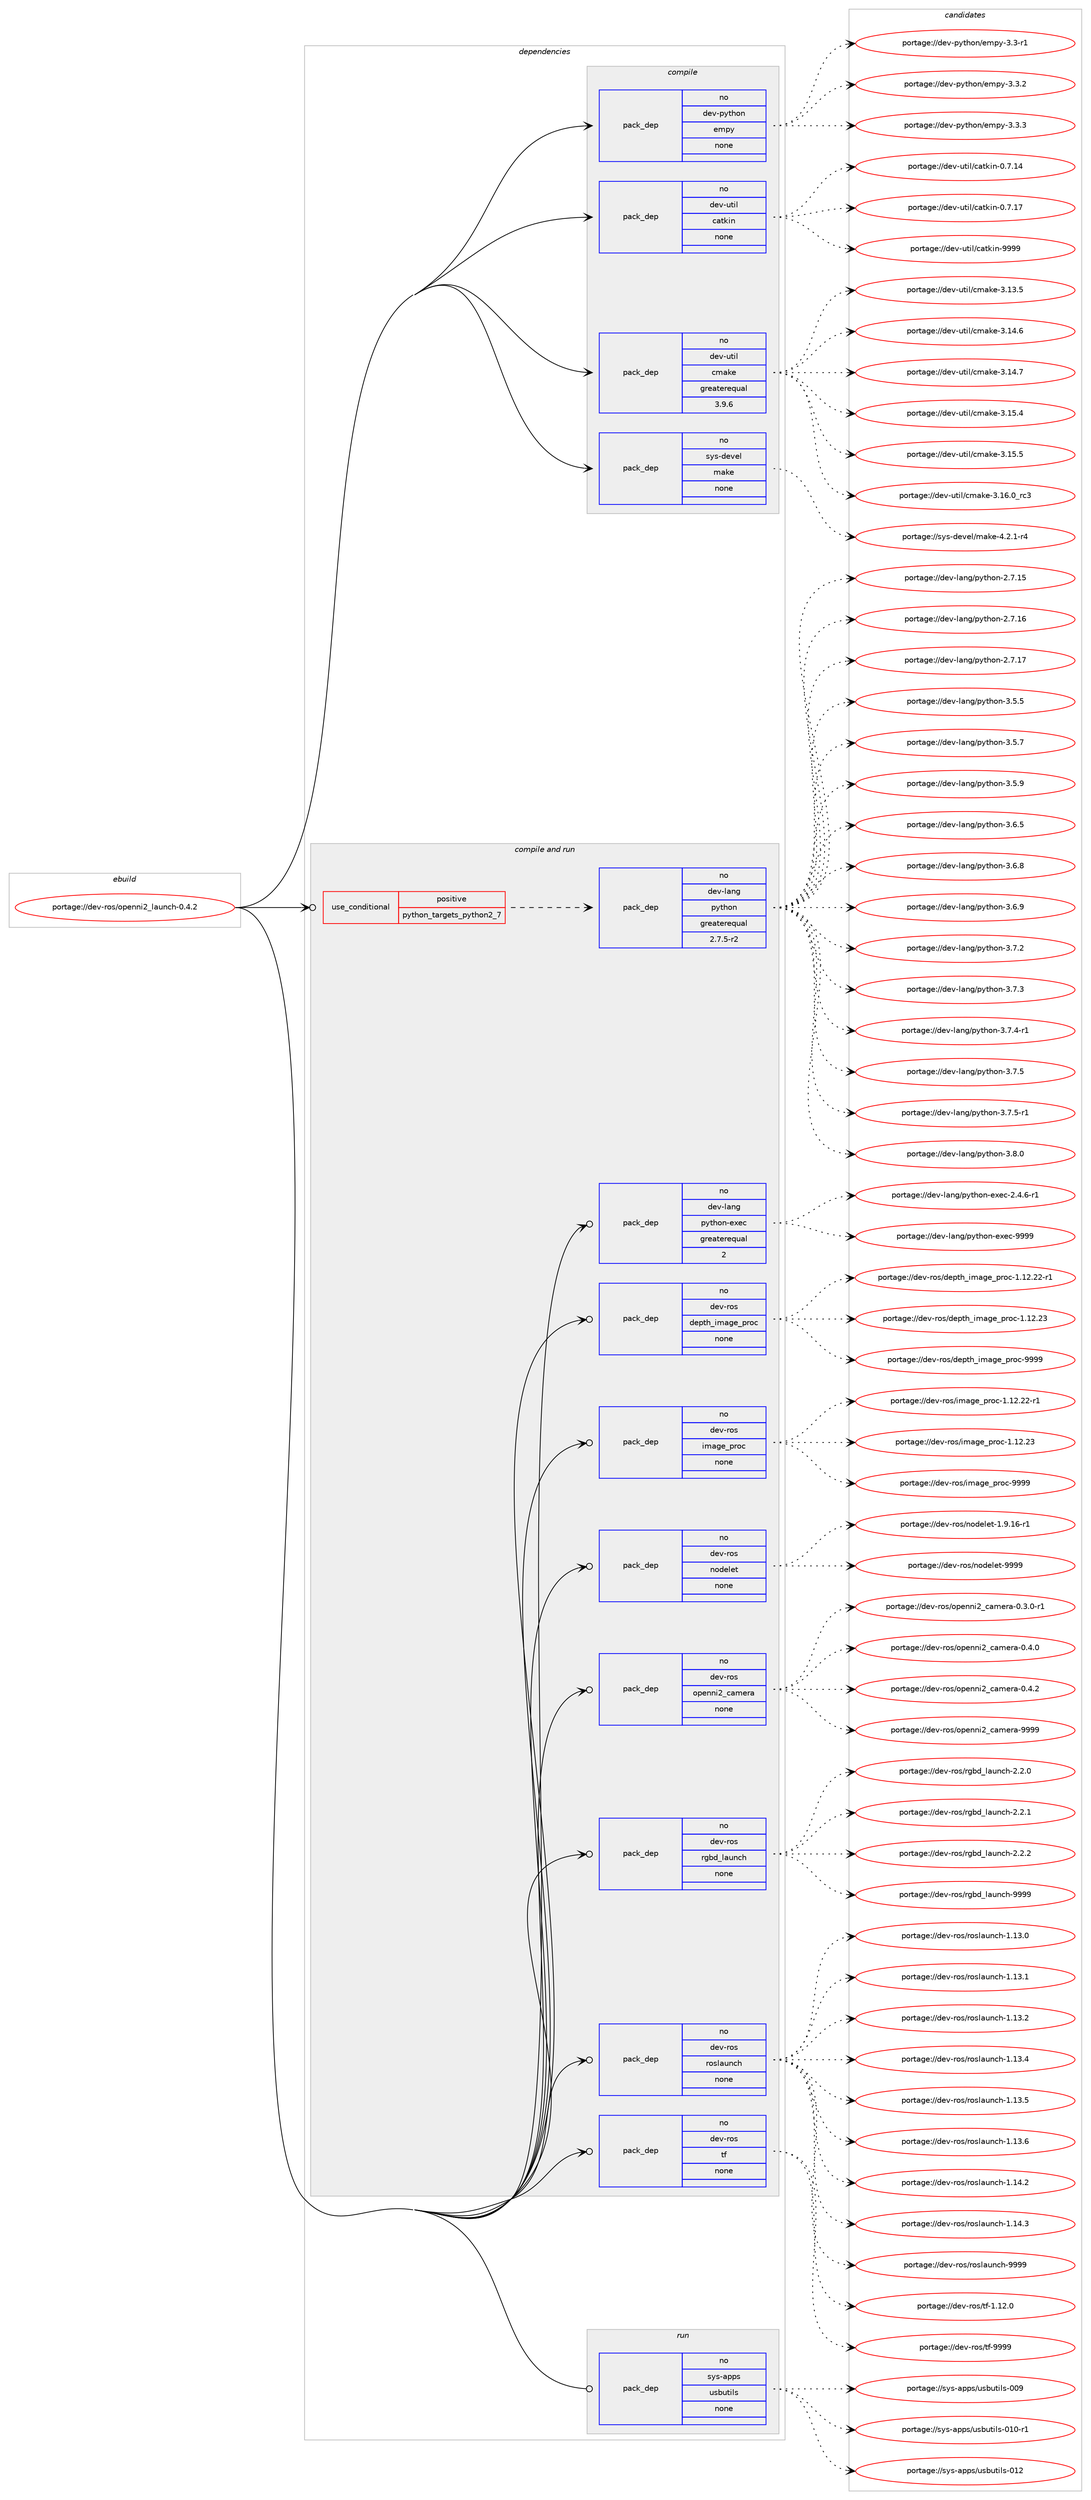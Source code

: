 digraph prolog {

# *************
# Graph options
# *************

newrank=true;
concentrate=true;
compound=true;
graph [rankdir=LR,fontname=Helvetica,fontsize=10,ranksep=1.5];#, ranksep=2.5, nodesep=0.2];
edge  [arrowhead=vee];
node  [fontname=Helvetica,fontsize=10];

# **********
# The ebuild
# **********

subgraph cluster_leftcol {
color=gray;
rank=same;
label=<<i>ebuild</i>>;
id [label="portage://dev-ros/openni2_launch-0.4.2", color=red, width=4, href="../dev-ros/openni2_launch-0.4.2.svg"];
}

# ****************
# The dependencies
# ****************

subgraph cluster_midcol {
color=gray;
label=<<i>dependencies</i>>;
subgraph cluster_compile {
fillcolor="#eeeeee";
style=filled;
label=<<i>compile</i>>;
subgraph pack145935 {
dependency192760 [label=<<TABLE BORDER="0" CELLBORDER="1" CELLSPACING="0" CELLPADDING="4" WIDTH="220"><TR><TD ROWSPAN="6" CELLPADDING="30">pack_dep</TD></TR><TR><TD WIDTH="110">no</TD></TR><TR><TD>dev-python</TD></TR><TR><TD>empy</TD></TR><TR><TD>none</TD></TR><TR><TD></TD></TR></TABLE>>, shape=none, color=blue];
}
id:e -> dependency192760:w [weight=20,style="solid",arrowhead="vee"];
subgraph pack145936 {
dependency192761 [label=<<TABLE BORDER="0" CELLBORDER="1" CELLSPACING="0" CELLPADDING="4" WIDTH="220"><TR><TD ROWSPAN="6" CELLPADDING="30">pack_dep</TD></TR><TR><TD WIDTH="110">no</TD></TR><TR><TD>dev-util</TD></TR><TR><TD>catkin</TD></TR><TR><TD>none</TD></TR><TR><TD></TD></TR></TABLE>>, shape=none, color=blue];
}
id:e -> dependency192761:w [weight=20,style="solid",arrowhead="vee"];
subgraph pack145937 {
dependency192762 [label=<<TABLE BORDER="0" CELLBORDER="1" CELLSPACING="0" CELLPADDING="4" WIDTH="220"><TR><TD ROWSPAN="6" CELLPADDING="30">pack_dep</TD></TR><TR><TD WIDTH="110">no</TD></TR><TR><TD>dev-util</TD></TR><TR><TD>cmake</TD></TR><TR><TD>greaterequal</TD></TR><TR><TD>3.9.6</TD></TR></TABLE>>, shape=none, color=blue];
}
id:e -> dependency192762:w [weight=20,style="solid",arrowhead="vee"];
subgraph pack145938 {
dependency192763 [label=<<TABLE BORDER="0" CELLBORDER="1" CELLSPACING="0" CELLPADDING="4" WIDTH="220"><TR><TD ROWSPAN="6" CELLPADDING="30">pack_dep</TD></TR><TR><TD WIDTH="110">no</TD></TR><TR><TD>sys-devel</TD></TR><TR><TD>make</TD></TR><TR><TD>none</TD></TR><TR><TD></TD></TR></TABLE>>, shape=none, color=blue];
}
id:e -> dependency192763:w [weight=20,style="solid",arrowhead="vee"];
}
subgraph cluster_compileandrun {
fillcolor="#eeeeee";
style=filled;
label=<<i>compile and run</i>>;
subgraph cond43397 {
dependency192764 [label=<<TABLE BORDER="0" CELLBORDER="1" CELLSPACING="0" CELLPADDING="4"><TR><TD ROWSPAN="3" CELLPADDING="10">use_conditional</TD></TR><TR><TD>positive</TD></TR><TR><TD>python_targets_python2_7</TD></TR></TABLE>>, shape=none, color=red];
subgraph pack145939 {
dependency192765 [label=<<TABLE BORDER="0" CELLBORDER="1" CELLSPACING="0" CELLPADDING="4" WIDTH="220"><TR><TD ROWSPAN="6" CELLPADDING="30">pack_dep</TD></TR><TR><TD WIDTH="110">no</TD></TR><TR><TD>dev-lang</TD></TR><TR><TD>python</TD></TR><TR><TD>greaterequal</TD></TR><TR><TD>2.7.5-r2</TD></TR></TABLE>>, shape=none, color=blue];
}
dependency192764:e -> dependency192765:w [weight=20,style="dashed",arrowhead="vee"];
}
id:e -> dependency192764:w [weight=20,style="solid",arrowhead="odotvee"];
subgraph pack145940 {
dependency192766 [label=<<TABLE BORDER="0" CELLBORDER="1" CELLSPACING="0" CELLPADDING="4" WIDTH="220"><TR><TD ROWSPAN="6" CELLPADDING="30">pack_dep</TD></TR><TR><TD WIDTH="110">no</TD></TR><TR><TD>dev-lang</TD></TR><TR><TD>python-exec</TD></TR><TR><TD>greaterequal</TD></TR><TR><TD>2</TD></TR></TABLE>>, shape=none, color=blue];
}
id:e -> dependency192766:w [weight=20,style="solid",arrowhead="odotvee"];
subgraph pack145941 {
dependency192767 [label=<<TABLE BORDER="0" CELLBORDER="1" CELLSPACING="0" CELLPADDING="4" WIDTH="220"><TR><TD ROWSPAN="6" CELLPADDING="30">pack_dep</TD></TR><TR><TD WIDTH="110">no</TD></TR><TR><TD>dev-ros</TD></TR><TR><TD>depth_image_proc</TD></TR><TR><TD>none</TD></TR><TR><TD></TD></TR></TABLE>>, shape=none, color=blue];
}
id:e -> dependency192767:w [weight=20,style="solid",arrowhead="odotvee"];
subgraph pack145942 {
dependency192768 [label=<<TABLE BORDER="0" CELLBORDER="1" CELLSPACING="0" CELLPADDING="4" WIDTH="220"><TR><TD ROWSPAN="6" CELLPADDING="30">pack_dep</TD></TR><TR><TD WIDTH="110">no</TD></TR><TR><TD>dev-ros</TD></TR><TR><TD>image_proc</TD></TR><TR><TD>none</TD></TR><TR><TD></TD></TR></TABLE>>, shape=none, color=blue];
}
id:e -> dependency192768:w [weight=20,style="solid",arrowhead="odotvee"];
subgraph pack145943 {
dependency192769 [label=<<TABLE BORDER="0" CELLBORDER="1" CELLSPACING="0" CELLPADDING="4" WIDTH="220"><TR><TD ROWSPAN="6" CELLPADDING="30">pack_dep</TD></TR><TR><TD WIDTH="110">no</TD></TR><TR><TD>dev-ros</TD></TR><TR><TD>nodelet</TD></TR><TR><TD>none</TD></TR><TR><TD></TD></TR></TABLE>>, shape=none, color=blue];
}
id:e -> dependency192769:w [weight=20,style="solid",arrowhead="odotvee"];
subgraph pack145944 {
dependency192770 [label=<<TABLE BORDER="0" CELLBORDER="1" CELLSPACING="0" CELLPADDING="4" WIDTH="220"><TR><TD ROWSPAN="6" CELLPADDING="30">pack_dep</TD></TR><TR><TD WIDTH="110">no</TD></TR><TR><TD>dev-ros</TD></TR><TR><TD>openni2_camera</TD></TR><TR><TD>none</TD></TR><TR><TD></TD></TR></TABLE>>, shape=none, color=blue];
}
id:e -> dependency192770:w [weight=20,style="solid",arrowhead="odotvee"];
subgraph pack145945 {
dependency192771 [label=<<TABLE BORDER="0" CELLBORDER="1" CELLSPACING="0" CELLPADDING="4" WIDTH="220"><TR><TD ROWSPAN="6" CELLPADDING="30">pack_dep</TD></TR><TR><TD WIDTH="110">no</TD></TR><TR><TD>dev-ros</TD></TR><TR><TD>rgbd_launch</TD></TR><TR><TD>none</TD></TR><TR><TD></TD></TR></TABLE>>, shape=none, color=blue];
}
id:e -> dependency192771:w [weight=20,style="solid",arrowhead="odotvee"];
subgraph pack145946 {
dependency192772 [label=<<TABLE BORDER="0" CELLBORDER="1" CELLSPACING="0" CELLPADDING="4" WIDTH="220"><TR><TD ROWSPAN="6" CELLPADDING="30">pack_dep</TD></TR><TR><TD WIDTH="110">no</TD></TR><TR><TD>dev-ros</TD></TR><TR><TD>roslaunch</TD></TR><TR><TD>none</TD></TR><TR><TD></TD></TR></TABLE>>, shape=none, color=blue];
}
id:e -> dependency192772:w [weight=20,style="solid",arrowhead="odotvee"];
subgraph pack145947 {
dependency192773 [label=<<TABLE BORDER="0" CELLBORDER="1" CELLSPACING="0" CELLPADDING="4" WIDTH="220"><TR><TD ROWSPAN="6" CELLPADDING="30">pack_dep</TD></TR><TR><TD WIDTH="110">no</TD></TR><TR><TD>dev-ros</TD></TR><TR><TD>tf</TD></TR><TR><TD>none</TD></TR><TR><TD></TD></TR></TABLE>>, shape=none, color=blue];
}
id:e -> dependency192773:w [weight=20,style="solid",arrowhead="odotvee"];
}
subgraph cluster_run {
fillcolor="#eeeeee";
style=filled;
label=<<i>run</i>>;
subgraph pack145948 {
dependency192774 [label=<<TABLE BORDER="0" CELLBORDER="1" CELLSPACING="0" CELLPADDING="4" WIDTH="220"><TR><TD ROWSPAN="6" CELLPADDING="30">pack_dep</TD></TR><TR><TD WIDTH="110">no</TD></TR><TR><TD>sys-apps</TD></TR><TR><TD>usbutils</TD></TR><TR><TD>none</TD></TR><TR><TD></TD></TR></TABLE>>, shape=none, color=blue];
}
id:e -> dependency192774:w [weight=20,style="solid",arrowhead="odot"];
}
}

# **************
# The candidates
# **************

subgraph cluster_choices {
rank=same;
color=gray;
label=<<i>candidates</i>>;

subgraph choice145935 {
color=black;
nodesep=1;
choiceportage1001011184511212111610411111047101109112121455146514511449 [label="portage://dev-python/empy-3.3-r1", color=red, width=4,href="../dev-python/empy-3.3-r1.svg"];
choiceportage1001011184511212111610411111047101109112121455146514650 [label="portage://dev-python/empy-3.3.2", color=red, width=4,href="../dev-python/empy-3.3.2.svg"];
choiceportage1001011184511212111610411111047101109112121455146514651 [label="portage://dev-python/empy-3.3.3", color=red, width=4,href="../dev-python/empy-3.3.3.svg"];
dependency192760:e -> choiceportage1001011184511212111610411111047101109112121455146514511449:w [style=dotted,weight="100"];
dependency192760:e -> choiceportage1001011184511212111610411111047101109112121455146514650:w [style=dotted,weight="100"];
dependency192760:e -> choiceportage1001011184511212111610411111047101109112121455146514651:w [style=dotted,weight="100"];
}
subgraph choice145936 {
color=black;
nodesep=1;
choiceportage1001011184511711610510847999711610710511045484655464952 [label="portage://dev-util/catkin-0.7.14", color=red, width=4,href="../dev-util/catkin-0.7.14.svg"];
choiceportage1001011184511711610510847999711610710511045484655464955 [label="portage://dev-util/catkin-0.7.17", color=red, width=4,href="../dev-util/catkin-0.7.17.svg"];
choiceportage100101118451171161051084799971161071051104557575757 [label="portage://dev-util/catkin-9999", color=red, width=4,href="../dev-util/catkin-9999.svg"];
dependency192761:e -> choiceportage1001011184511711610510847999711610710511045484655464952:w [style=dotted,weight="100"];
dependency192761:e -> choiceportage1001011184511711610510847999711610710511045484655464955:w [style=dotted,weight="100"];
dependency192761:e -> choiceportage100101118451171161051084799971161071051104557575757:w [style=dotted,weight="100"];
}
subgraph choice145937 {
color=black;
nodesep=1;
choiceportage1001011184511711610510847991099710710145514649514653 [label="portage://dev-util/cmake-3.13.5", color=red, width=4,href="../dev-util/cmake-3.13.5.svg"];
choiceportage1001011184511711610510847991099710710145514649524654 [label="portage://dev-util/cmake-3.14.6", color=red, width=4,href="../dev-util/cmake-3.14.6.svg"];
choiceportage1001011184511711610510847991099710710145514649524655 [label="portage://dev-util/cmake-3.14.7", color=red, width=4,href="../dev-util/cmake-3.14.7.svg"];
choiceportage1001011184511711610510847991099710710145514649534652 [label="portage://dev-util/cmake-3.15.4", color=red, width=4,href="../dev-util/cmake-3.15.4.svg"];
choiceportage1001011184511711610510847991099710710145514649534653 [label="portage://dev-util/cmake-3.15.5", color=red, width=4,href="../dev-util/cmake-3.15.5.svg"];
choiceportage1001011184511711610510847991099710710145514649544648951149951 [label="portage://dev-util/cmake-3.16.0_rc3", color=red, width=4,href="../dev-util/cmake-3.16.0_rc3.svg"];
dependency192762:e -> choiceportage1001011184511711610510847991099710710145514649514653:w [style=dotted,weight="100"];
dependency192762:e -> choiceportage1001011184511711610510847991099710710145514649524654:w [style=dotted,weight="100"];
dependency192762:e -> choiceportage1001011184511711610510847991099710710145514649524655:w [style=dotted,weight="100"];
dependency192762:e -> choiceportage1001011184511711610510847991099710710145514649534652:w [style=dotted,weight="100"];
dependency192762:e -> choiceportage1001011184511711610510847991099710710145514649534653:w [style=dotted,weight="100"];
dependency192762:e -> choiceportage1001011184511711610510847991099710710145514649544648951149951:w [style=dotted,weight="100"];
}
subgraph choice145938 {
color=black;
nodesep=1;
choiceportage1151211154510010111810110847109971071014552465046494511452 [label="portage://sys-devel/make-4.2.1-r4", color=red, width=4,href="../sys-devel/make-4.2.1-r4.svg"];
dependency192763:e -> choiceportage1151211154510010111810110847109971071014552465046494511452:w [style=dotted,weight="100"];
}
subgraph choice145939 {
color=black;
nodesep=1;
choiceportage10010111845108971101034711212111610411111045504655464953 [label="portage://dev-lang/python-2.7.15", color=red, width=4,href="../dev-lang/python-2.7.15.svg"];
choiceportage10010111845108971101034711212111610411111045504655464954 [label="portage://dev-lang/python-2.7.16", color=red, width=4,href="../dev-lang/python-2.7.16.svg"];
choiceportage10010111845108971101034711212111610411111045504655464955 [label="portage://dev-lang/python-2.7.17", color=red, width=4,href="../dev-lang/python-2.7.17.svg"];
choiceportage100101118451089711010347112121116104111110455146534653 [label="portage://dev-lang/python-3.5.5", color=red, width=4,href="../dev-lang/python-3.5.5.svg"];
choiceportage100101118451089711010347112121116104111110455146534655 [label="portage://dev-lang/python-3.5.7", color=red, width=4,href="../dev-lang/python-3.5.7.svg"];
choiceportage100101118451089711010347112121116104111110455146534657 [label="portage://dev-lang/python-3.5.9", color=red, width=4,href="../dev-lang/python-3.5.9.svg"];
choiceportage100101118451089711010347112121116104111110455146544653 [label="portage://dev-lang/python-3.6.5", color=red, width=4,href="../dev-lang/python-3.6.5.svg"];
choiceportage100101118451089711010347112121116104111110455146544656 [label="portage://dev-lang/python-3.6.8", color=red, width=4,href="../dev-lang/python-3.6.8.svg"];
choiceportage100101118451089711010347112121116104111110455146544657 [label="portage://dev-lang/python-3.6.9", color=red, width=4,href="../dev-lang/python-3.6.9.svg"];
choiceportage100101118451089711010347112121116104111110455146554650 [label="portage://dev-lang/python-3.7.2", color=red, width=4,href="../dev-lang/python-3.7.2.svg"];
choiceportage100101118451089711010347112121116104111110455146554651 [label="portage://dev-lang/python-3.7.3", color=red, width=4,href="../dev-lang/python-3.7.3.svg"];
choiceportage1001011184510897110103471121211161041111104551465546524511449 [label="portage://dev-lang/python-3.7.4-r1", color=red, width=4,href="../dev-lang/python-3.7.4-r1.svg"];
choiceportage100101118451089711010347112121116104111110455146554653 [label="portage://dev-lang/python-3.7.5", color=red, width=4,href="../dev-lang/python-3.7.5.svg"];
choiceportage1001011184510897110103471121211161041111104551465546534511449 [label="portage://dev-lang/python-3.7.5-r1", color=red, width=4,href="../dev-lang/python-3.7.5-r1.svg"];
choiceportage100101118451089711010347112121116104111110455146564648 [label="portage://dev-lang/python-3.8.0", color=red, width=4,href="../dev-lang/python-3.8.0.svg"];
dependency192765:e -> choiceportage10010111845108971101034711212111610411111045504655464953:w [style=dotted,weight="100"];
dependency192765:e -> choiceportage10010111845108971101034711212111610411111045504655464954:w [style=dotted,weight="100"];
dependency192765:e -> choiceportage10010111845108971101034711212111610411111045504655464955:w [style=dotted,weight="100"];
dependency192765:e -> choiceportage100101118451089711010347112121116104111110455146534653:w [style=dotted,weight="100"];
dependency192765:e -> choiceportage100101118451089711010347112121116104111110455146534655:w [style=dotted,weight="100"];
dependency192765:e -> choiceportage100101118451089711010347112121116104111110455146534657:w [style=dotted,weight="100"];
dependency192765:e -> choiceportage100101118451089711010347112121116104111110455146544653:w [style=dotted,weight="100"];
dependency192765:e -> choiceportage100101118451089711010347112121116104111110455146544656:w [style=dotted,weight="100"];
dependency192765:e -> choiceportage100101118451089711010347112121116104111110455146544657:w [style=dotted,weight="100"];
dependency192765:e -> choiceportage100101118451089711010347112121116104111110455146554650:w [style=dotted,weight="100"];
dependency192765:e -> choiceportage100101118451089711010347112121116104111110455146554651:w [style=dotted,weight="100"];
dependency192765:e -> choiceportage1001011184510897110103471121211161041111104551465546524511449:w [style=dotted,weight="100"];
dependency192765:e -> choiceportage100101118451089711010347112121116104111110455146554653:w [style=dotted,weight="100"];
dependency192765:e -> choiceportage1001011184510897110103471121211161041111104551465546534511449:w [style=dotted,weight="100"];
dependency192765:e -> choiceportage100101118451089711010347112121116104111110455146564648:w [style=dotted,weight="100"];
}
subgraph choice145940 {
color=black;
nodesep=1;
choiceportage10010111845108971101034711212111610411111045101120101994550465246544511449 [label="portage://dev-lang/python-exec-2.4.6-r1", color=red, width=4,href="../dev-lang/python-exec-2.4.6-r1.svg"];
choiceportage10010111845108971101034711212111610411111045101120101994557575757 [label="portage://dev-lang/python-exec-9999", color=red, width=4,href="../dev-lang/python-exec-9999.svg"];
dependency192766:e -> choiceportage10010111845108971101034711212111610411111045101120101994550465246544511449:w [style=dotted,weight="100"];
dependency192766:e -> choiceportage10010111845108971101034711212111610411111045101120101994557575757:w [style=dotted,weight="100"];
}
subgraph choice145941 {
color=black;
nodesep=1;
choiceportage10010111845114111115471001011121161049510510997103101951121141119945494649504650504511449 [label="portage://dev-ros/depth_image_proc-1.12.22-r1", color=red, width=4,href="../dev-ros/depth_image_proc-1.12.22-r1.svg"];
choiceportage1001011184511411111547100101112116104951051099710310195112114111994549464950465051 [label="portage://dev-ros/depth_image_proc-1.12.23", color=red, width=4,href="../dev-ros/depth_image_proc-1.12.23.svg"];
choiceportage1001011184511411111547100101112116104951051099710310195112114111994557575757 [label="portage://dev-ros/depth_image_proc-9999", color=red, width=4,href="../dev-ros/depth_image_proc-9999.svg"];
dependency192767:e -> choiceportage10010111845114111115471001011121161049510510997103101951121141119945494649504650504511449:w [style=dotted,weight="100"];
dependency192767:e -> choiceportage1001011184511411111547100101112116104951051099710310195112114111994549464950465051:w [style=dotted,weight="100"];
dependency192767:e -> choiceportage1001011184511411111547100101112116104951051099710310195112114111994557575757:w [style=dotted,weight="100"];
}
subgraph choice145942 {
color=black;
nodesep=1;
choiceportage100101118451141111154710510997103101951121141119945494649504650504511449 [label="portage://dev-ros/image_proc-1.12.22-r1", color=red, width=4,href="../dev-ros/image_proc-1.12.22-r1.svg"];
choiceportage10010111845114111115471051099710310195112114111994549464950465051 [label="portage://dev-ros/image_proc-1.12.23", color=red, width=4,href="../dev-ros/image_proc-1.12.23.svg"];
choiceportage10010111845114111115471051099710310195112114111994557575757 [label="portage://dev-ros/image_proc-9999", color=red, width=4,href="../dev-ros/image_proc-9999.svg"];
dependency192768:e -> choiceportage100101118451141111154710510997103101951121141119945494649504650504511449:w [style=dotted,weight="100"];
dependency192768:e -> choiceportage10010111845114111115471051099710310195112114111994549464950465051:w [style=dotted,weight="100"];
dependency192768:e -> choiceportage10010111845114111115471051099710310195112114111994557575757:w [style=dotted,weight="100"];
}
subgraph choice145943 {
color=black;
nodesep=1;
choiceportage1001011184511411111547110111100101108101116454946574649544511449 [label="portage://dev-ros/nodelet-1.9.16-r1", color=red, width=4,href="../dev-ros/nodelet-1.9.16-r1.svg"];
choiceportage10010111845114111115471101111001011081011164557575757 [label="portage://dev-ros/nodelet-9999", color=red, width=4,href="../dev-ros/nodelet-9999.svg"];
dependency192769:e -> choiceportage1001011184511411111547110111100101108101116454946574649544511449:w [style=dotted,weight="100"];
dependency192769:e -> choiceportage10010111845114111115471101111001011081011164557575757:w [style=dotted,weight="100"];
}
subgraph choice145944 {
color=black;
nodesep=1;
choiceportage100101118451141111154711111210111011010550959997109101114974548465146484511449 [label="portage://dev-ros/openni2_camera-0.3.0-r1", color=red, width=4,href="../dev-ros/openni2_camera-0.3.0-r1.svg"];
choiceportage10010111845114111115471111121011101101055095999710910111497454846524648 [label="portage://dev-ros/openni2_camera-0.4.0", color=red, width=4,href="../dev-ros/openni2_camera-0.4.0.svg"];
choiceportage10010111845114111115471111121011101101055095999710910111497454846524650 [label="portage://dev-ros/openni2_camera-0.4.2", color=red, width=4,href="../dev-ros/openni2_camera-0.4.2.svg"];
choiceportage100101118451141111154711111210111011010550959997109101114974557575757 [label="portage://dev-ros/openni2_camera-9999", color=red, width=4,href="../dev-ros/openni2_camera-9999.svg"];
dependency192770:e -> choiceportage100101118451141111154711111210111011010550959997109101114974548465146484511449:w [style=dotted,weight="100"];
dependency192770:e -> choiceportage10010111845114111115471111121011101101055095999710910111497454846524648:w [style=dotted,weight="100"];
dependency192770:e -> choiceportage10010111845114111115471111121011101101055095999710910111497454846524650:w [style=dotted,weight="100"];
dependency192770:e -> choiceportage100101118451141111154711111210111011010550959997109101114974557575757:w [style=dotted,weight="100"];
}
subgraph choice145945 {
color=black;
nodesep=1;
choiceportage100101118451141111154711410398100951089711711099104455046504648 [label="portage://dev-ros/rgbd_launch-2.2.0", color=red, width=4,href="../dev-ros/rgbd_launch-2.2.0.svg"];
choiceportage100101118451141111154711410398100951089711711099104455046504649 [label="portage://dev-ros/rgbd_launch-2.2.1", color=red, width=4,href="../dev-ros/rgbd_launch-2.2.1.svg"];
choiceportage100101118451141111154711410398100951089711711099104455046504650 [label="portage://dev-ros/rgbd_launch-2.2.2", color=red, width=4,href="../dev-ros/rgbd_launch-2.2.2.svg"];
choiceportage1001011184511411111547114103981009510897117110991044557575757 [label="portage://dev-ros/rgbd_launch-9999", color=red, width=4,href="../dev-ros/rgbd_launch-9999.svg"];
dependency192771:e -> choiceportage100101118451141111154711410398100951089711711099104455046504648:w [style=dotted,weight="100"];
dependency192771:e -> choiceportage100101118451141111154711410398100951089711711099104455046504649:w [style=dotted,weight="100"];
dependency192771:e -> choiceportage100101118451141111154711410398100951089711711099104455046504650:w [style=dotted,weight="100"];
dependency192771:e -> choiceportage1001011184511411111547114103981009510897117110991044557575757:w [style=dotted,weight="100"];
}
subgraph choice145946 {
color=black;
nodesep=1;
choiceportage1001011184511411111547114111115108971171109910445494649514648 [label="portage://dev-ros/roslaunch-1.13.0", color=red, width=4,href="../dev-ros/roslaunch-1.13.0.svg"];
choiceportage1001011184511411111547114111115108971171109910445494649514649 [label="portage://dev-ros/roslaunch-1.13.1", color=red, width=4,href="../dev-ros/roslaunch-1.13.1.svg"];
choiceportage1001011184511411111547114111115108971171109910445494649514650 [label="portage://dev-ros/roslaunch-1.13.2", color=red, width=4,href="../dev-ros/roslaunch-1.13.2.svg"];
choiceportage1001011184511411111547114111115108971171109910445494649514652 [label="portage://dev-ros/roslaunch-1.13.4", color=red, width=4,href="../dev-ros/roslaunch-1.13.4.svg"];
choiceportage1001011184511411111547114111115108971171109910445494649514653 [label="portage://dev-ros/roslaunch-1.13.5", color=red, width=4,href="../dev-ros/roslaunch-1.13.5.svg"];
choiceportage1001011184511411111547114111115108971171109910445494649514654 [label="portage://dev-ros/roslaunch-1.13.6", color=red, width=4,href="../dev-ros/roslaunch-1.13.6.svg"];
choiceportage1001011184511411111547114111115108971171109910445494649524650 [label="portage://dev-ros/roslaunch-1.14.2", color=red, width=4,href="../dev-ros/roslaunch-1.14.2.svg"];
choiceportage1001011184511411111547114111115108971171109910445494649524651 [label="portage://dev-ros/roslaunch-1.14.3", color=red, width=4,href="../dev-ros/roslaunch-1.14.3.svg"];
choiceportage100101118451141111154711411111510897117110991044557575757 [label="portage://dev-ros/roslaunch-9999", color=red, width=4,href="../dev-ros/roslaunch-9999.svg"];
dependency192772:e -> choiceportage1001011184511411111547114111115108971171109910445494649514648:w [style=dotted,weight="100"];
dependency192772:e -> choiceportage1001011184511411111547114111115108971171109910445494649514649:w [style=dotted,weight="100"];
dependency192772:e -> choiceportage1001011184511411111547114111115108971171109910445494649514650:w [style=dotted,weight="100"];
dependency192772:e -> choiceportage1001011184511411111547114111115108971171109910445494649514652:w [style=dotted,weight="100"];
dependency192772:e -> choiceportage1001011184511411111547114111115108971171109910445494649514653:w [style=dotted,weight="100"];
dependency192772:e -> choiceportage1001011184511411111547114111115108971171109910445494649514654:w [style=dotted,weight="100"];
dependency192772:e -> choiceportage1001011184511411111547114111115108971171109910445494649524650:w [style=dotted,weight="100"];
dependency192772:e -> choiceportage1001011184511411111547114111115108971171109910445494649524651:w [style=dotted,weight="100"];
dependency192772:e -> choiceportage100101118451141111154711411111510897117110991044557575757:w [style=dotted,weight="100"];
}
subgraph choice145947 {
color=black;
nodesep=1;
choiceportage100101118451141111154711610245494649504648 [label="portage://dev-ros/tf-1.12.0", color=red, width=4,href="../dev-ros/tf-1.12.0.svg"];
choiceportage10010111845114111115471161024557575757 [label="portage://dev-ros/tf-9999", color=red, width=4,href="../dev-ros/tf-9999.svg"];
dependency192773:e -> choiceportage100101118451141111154711610245494649504648:w [style=dotted,weight="100"];
dependency192773:e -> choiceportage10010111845114111115471161024557575757:w [style=dotted,weight="100"];
}
subgraph choice145948 {
color=black;
nodesep=1;
choiceportage1151211154597112112115471171159811711610510811545484857 [label="portage://sys-apps/usbutils-009", color=red, width=4,href="../sys-apps/usbutils-009.svg"];
choiceportage11512111545971121121154711711598117116105108115454849484511449 [label="portage://sys-apps/usbutils-010-r1", color=red, width=4,href="../sys-apps/usbutils-010-r1.svg"];
choiceportage1151211154597112112115471171159811711610510811545484950 [label="portage://sys-apps/usbutils-012", color=red, width=4,href="../sys-apps/usbutils-012.svg"];
dependency192774:e -> choiceportage1151211154597112112115471171159811711610510811545484857:w [style=dotted,weight="100"];
dependency192774:e -> choiceportage11512111545971121121154711711598117116105108115454849484511449:w [style=dotted,weight="100"];
dependency192774:e -> choiceportage1151211154597112112115471171159811711610510811545484950:w [style=dotted,weight="100"];
}
}

}
